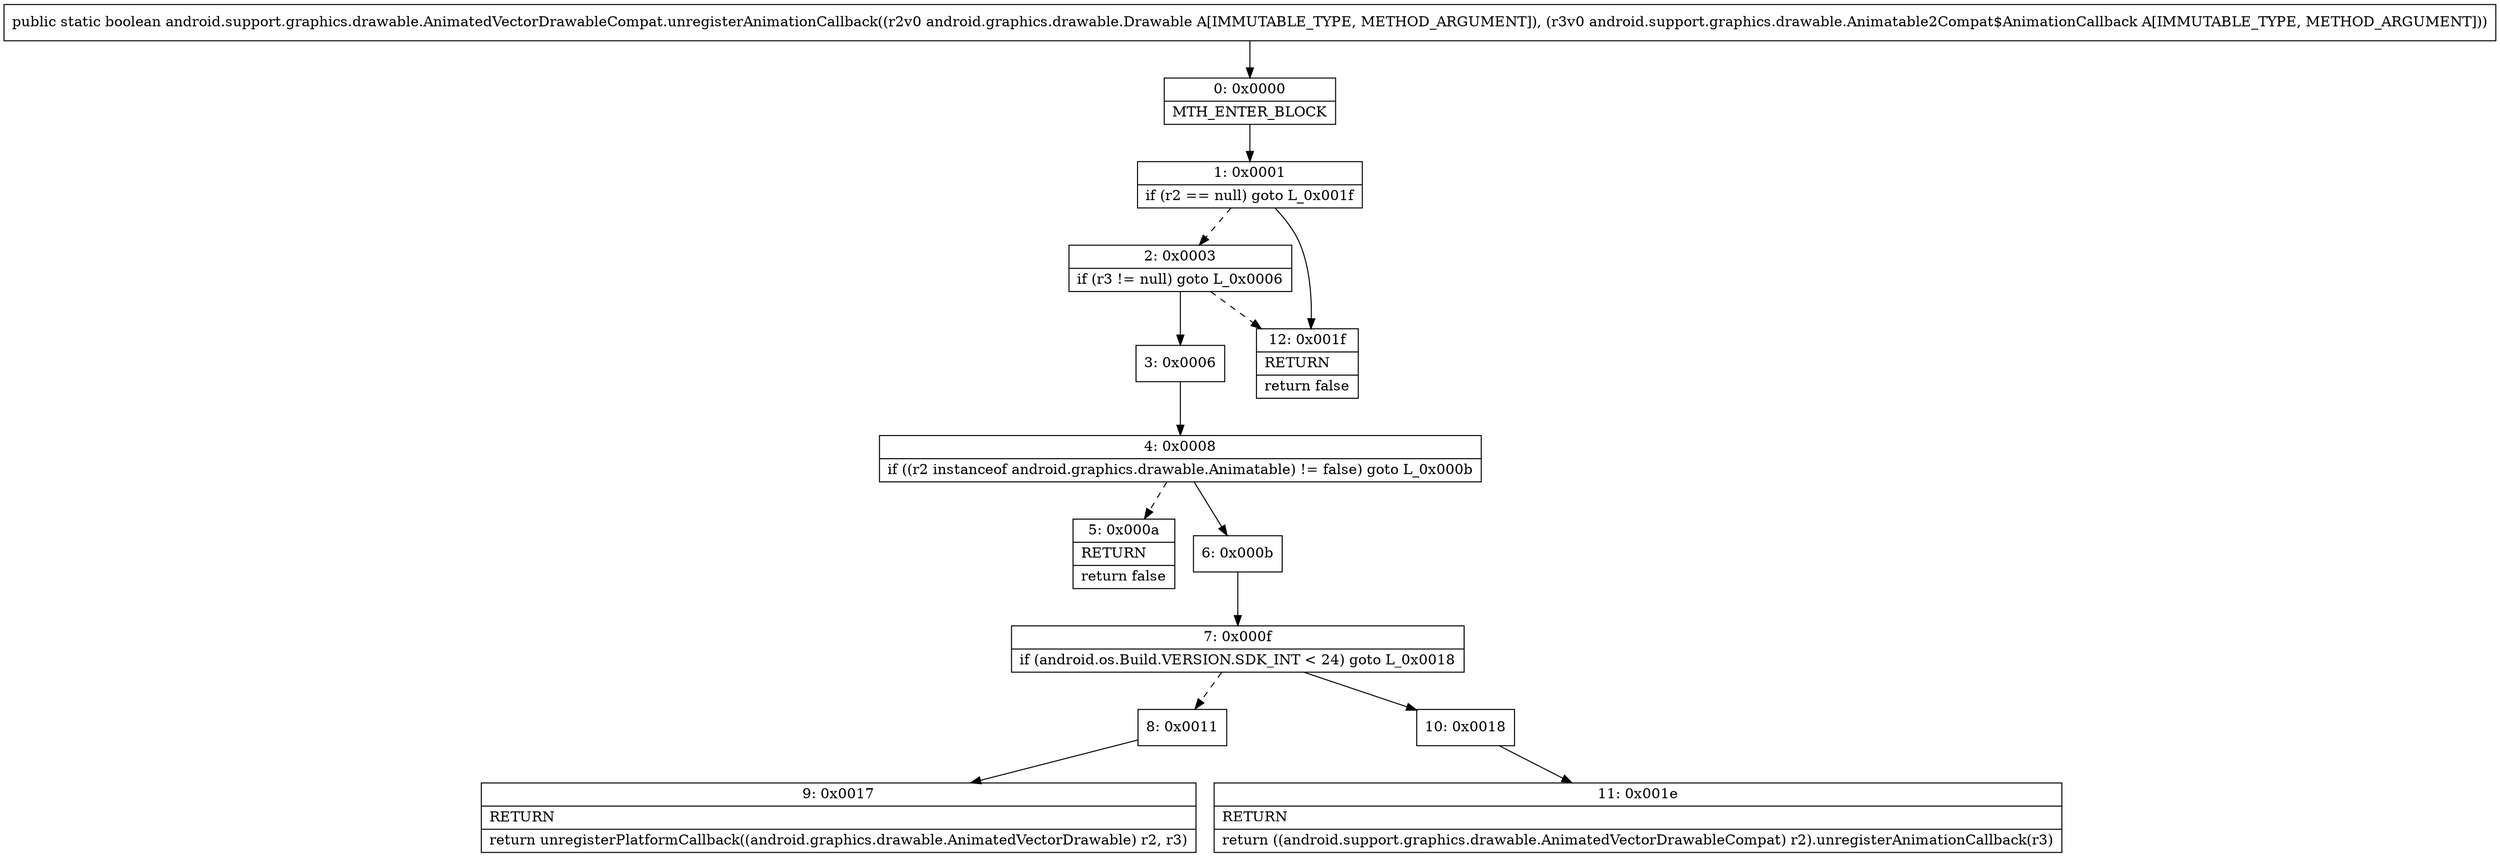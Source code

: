 digraph "CFG forandroid.support.graphics.drawable.AnimatedVectorDrawableCompat.unregisterAnimationCallback(Landroid\/graphics\/drawable\/Drawable;Landroid\/support\/graphics\/drawable\/Animatable2Compat$AnimationCallback;)Z" {
Node_0 [shape=record,label="{0\:\ 0x0000|MTH_ENTER_BLOCK\l}"];
Node_1 [shape=record,label="{1\:\ 0x0001|if (r2 == null) goto L_0x001f\l}"];
Node_2 [shape=record,label="{2\:\ 0x0003|if (r3 != null) goto L_0x0006\l}"];
Node_3 [shape=record,label="{3\:\ 0x0006}"];
Node_4 [shape=record,label="{4\:\ 0x0008|if ((r2 instanceof android.graphics.drawable.Animatable) != false) goto L_0x000b\l}"];
Node_5 [shape=record,label="{5\:\ 0x000a|RETURN\l|return false\l}"];
Node_6 [shape=record,label="{6\:\ 0x000b}"];
Node_7 [shape=record,label="{7\:\ 0x000f|if (android.os.Build.VERSION.SDK_INT \< 24) goto L_0x0018\l}"];
Node_8 [shape=record,label="{8\:\ 0x0011}"];
Node_9 [shape=record,label="{9\:\ 0x0017|RETURN\l|return unregisterPlatformCallback((android.graphics.drawable.AnimatedVectorDrawable) r2, r3)\l}"];
Node_10 [shape=record,label="{10\:\ 0x0018}"];
Node_11 [shape=record,label="{11\:\ 0x001e|RETURN\l|return ((android.support.graphics.drawable.AnimatedVectorDrawableCompat) r2).unregisterAnimationCallback(r3)\l}"];
Node_12 [shape=record,label="{12\:\ 0x001f|RETURN\l|return false\l}"];
MethodNode[shape=record,label="{public static boolean android.support.graphics.drawable.AnimatedVectorDrawableCompat.unregisterAnimationCallback((r2v0 android.graphics.drawable.Drawable A[IMMUTABLE_TYPE, METHOD_ARGUMENT]), (r3v0 android.support.graphics.drawable.Animatable2Compat$AnimationCallback A[IMMUTABLE_TYPE, METHOD_ARGUMENT])) }"];
MethodNode -> Node_0;
Node_0 -> Node_1;
Node_1 -> Node_2[style=dashed];
Node_1 -> Node_12;
Node_2 -> Node_3;
Node_2 -> Node_12[style=dashed];
Node_3 -> Node_4;
Node_4 -> Node_5[style=dashed];
Node_4 -> Node_6;
Node_6 -> Node_7;
Node_7 -> Node_8[style=dashed];
Node_7 -> Node_10;
Node_8 -> Node_9;
Node_10 -> Node_11;
}

